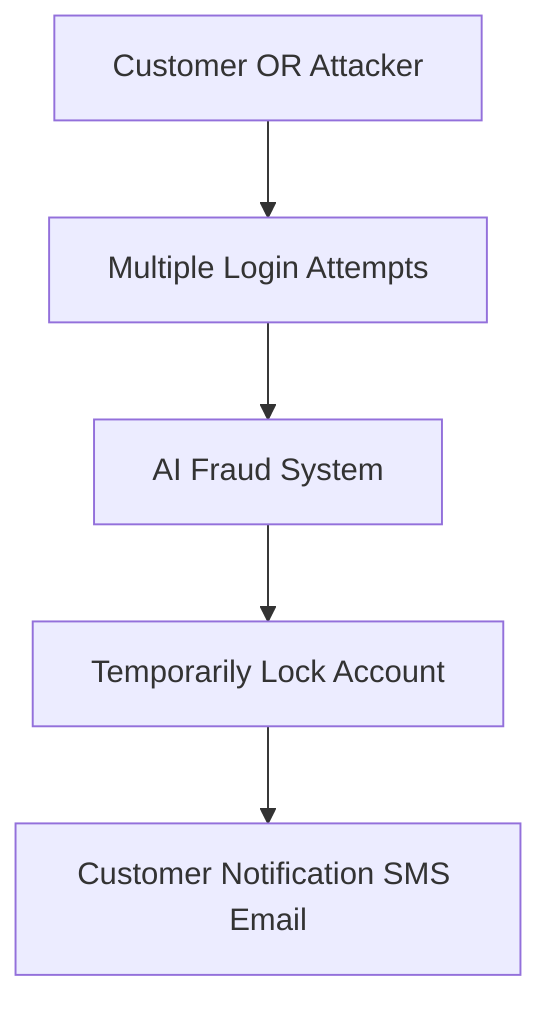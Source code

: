 flowchart TD
A[Customer OR Attacker] --> B[Multiple Login Attempts]
B --> C[AI Fraud System]
C --> D[Temporarily Lock Account]
D --> E[Customer Notification SMS Email]
